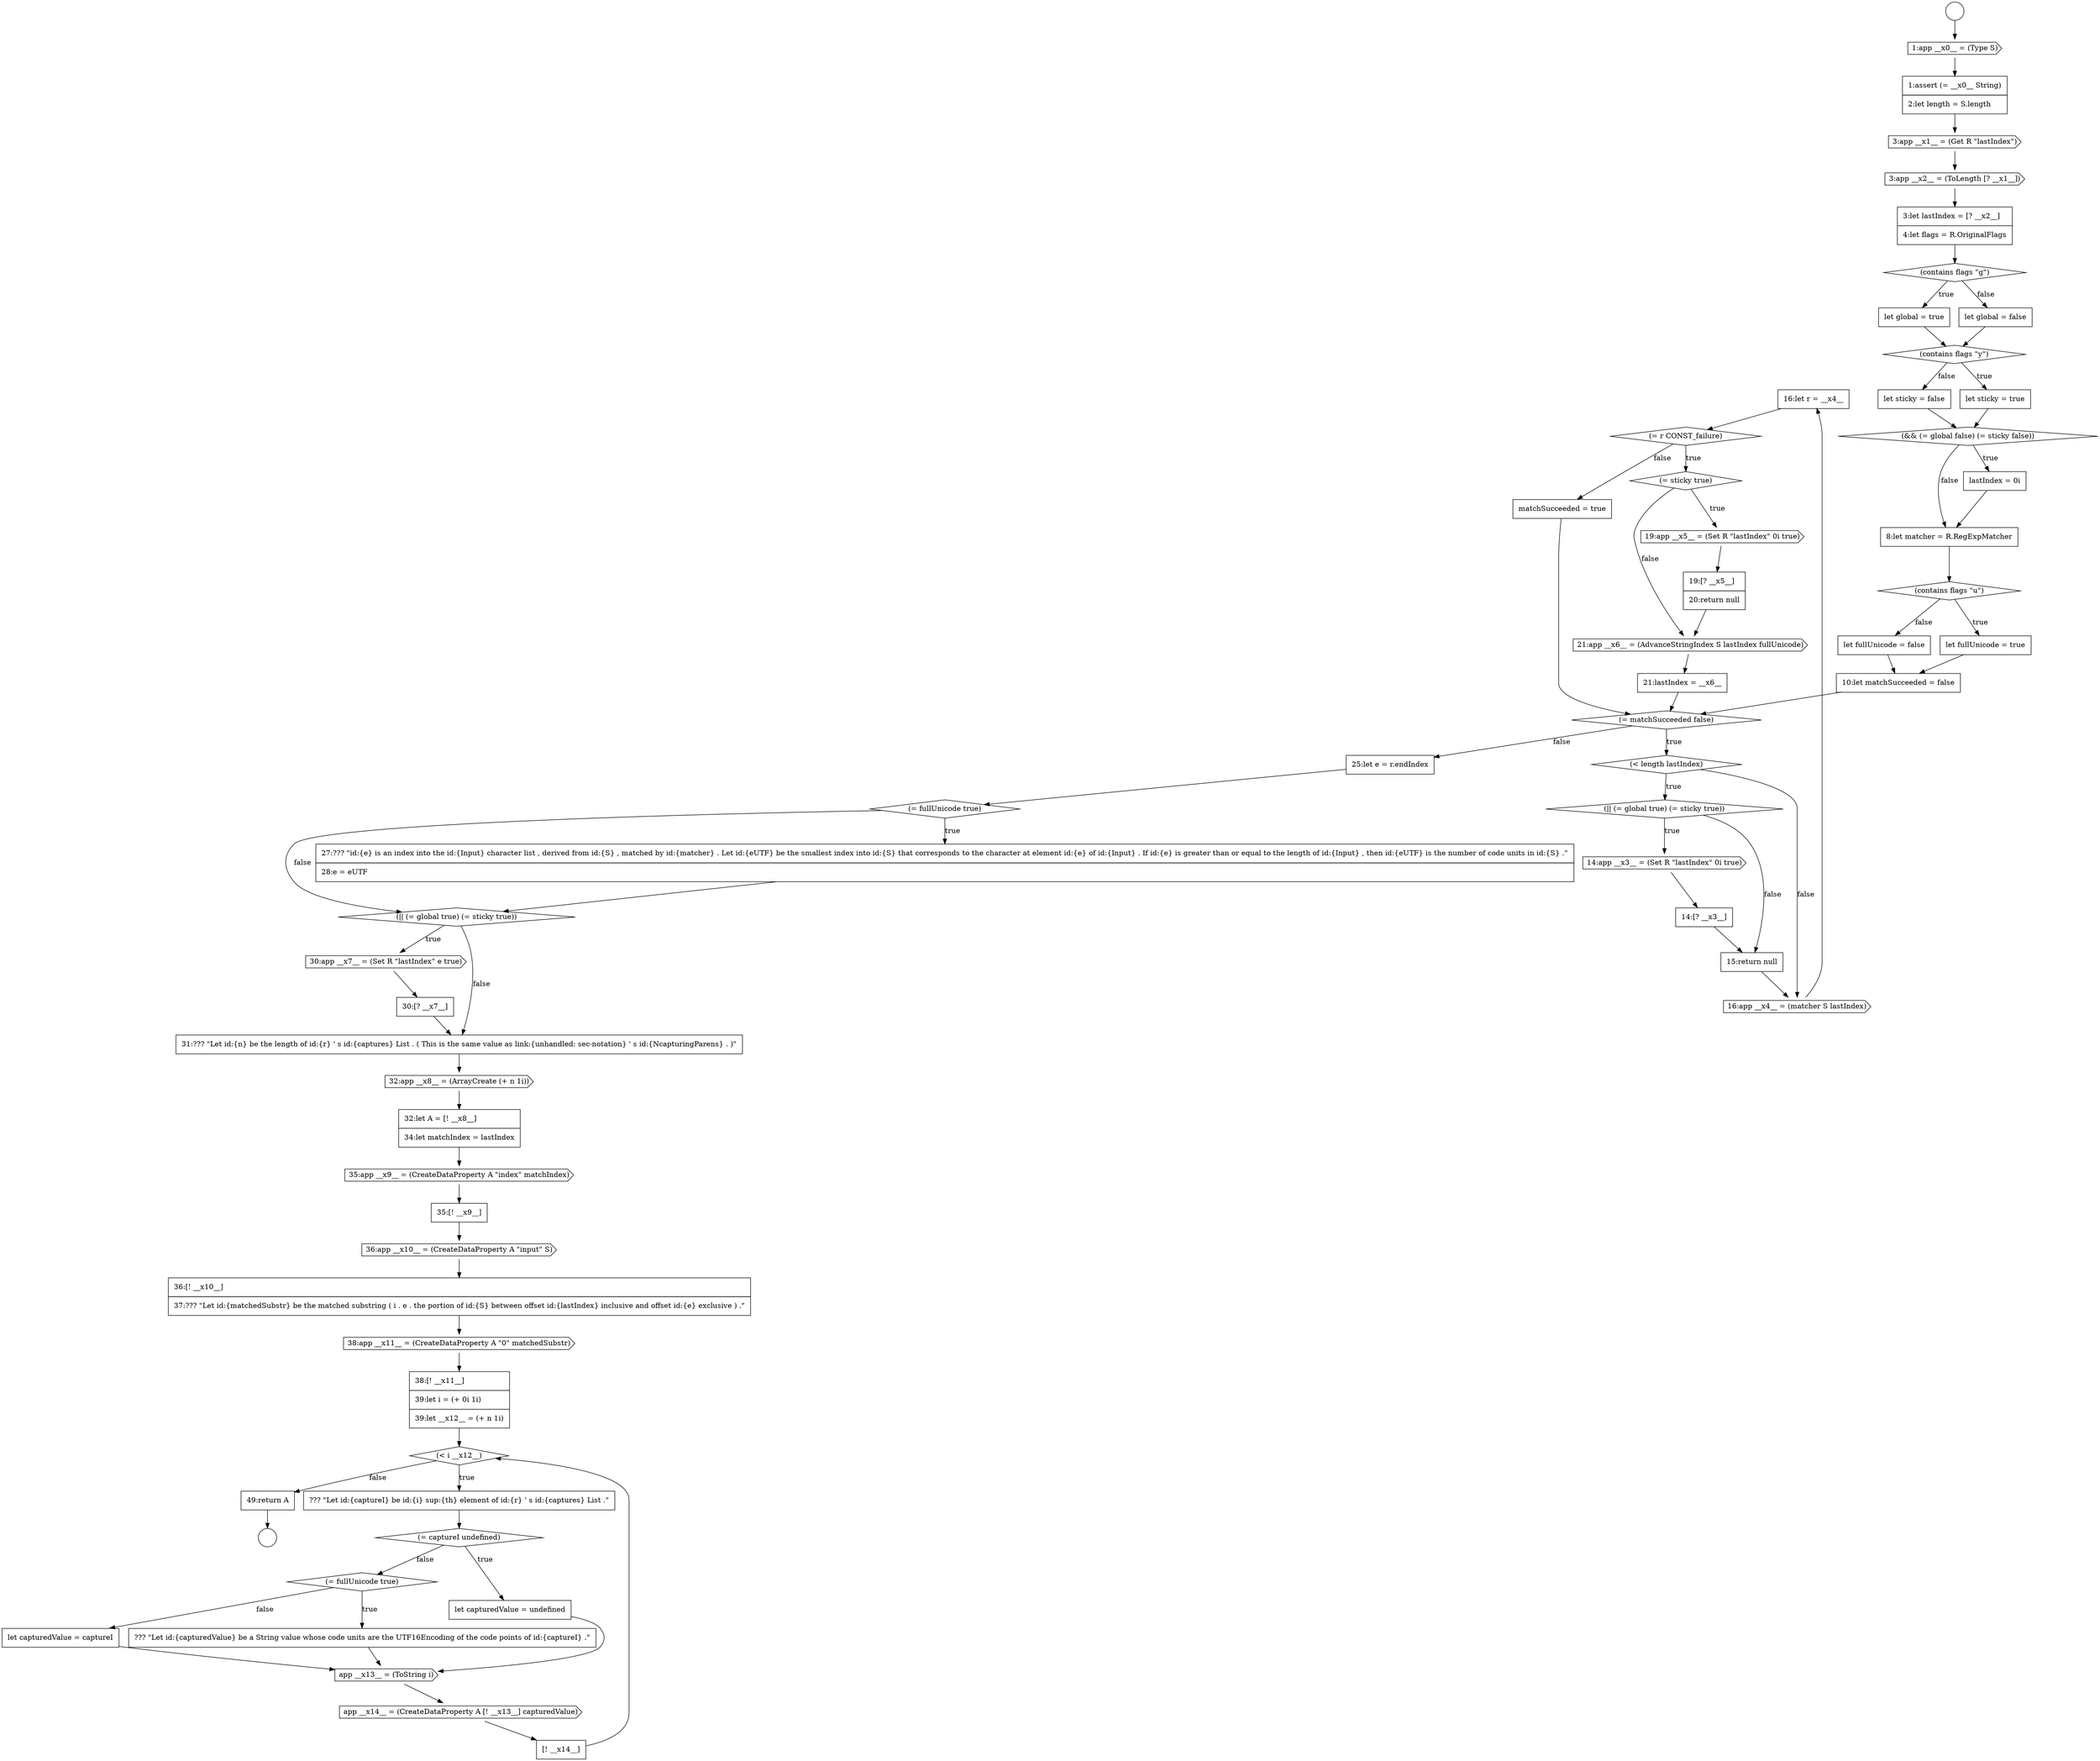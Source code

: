 digraph {
  node13429 [shape=none, margin=0, label=<<font color="black">
    <table border="0" cellborder="1" cellspacing="0" cellpadding="10">
      <tr><td align="left">16:let r = __x4__</td></tr>
    </table>
  </font>> color="black" fillcolor="white" style=filled]
  node13456 [shape=diamond, label=<<font color="black">(= fullUnicode true)</font>> color="black" fillcolor="white" style=filled]
  node13420 [shape=none, margin=0, label=<<font color="black">
    <table border="0" cellborder="1" cellspacing="0" cellpadding="10">
      <tr><td align="left">let fullUnicode = false</td></tr>
    </table>
  </font>> color="black" fillcolor="white" style=filled]
  node13458 [shape=none, margin=0, label=<<font color="black">
    <table border="0" cellborder="1" cellspacing="0" cellpadding="10">
      <tr><td align="left">let capturedValue = captureI</td></tr>
    </table>
  </font>> color="black" fillcolor="white" style=filled]
  node13434 [shape=cds, label=<<font color="black">21:app __x6__ = (AdvanceStringIndex S lastIndex fullUnicode)</font>> color="black" fillcolor="white" style=filled]
  node13418 [shape=diamond, label=<<font color="black">(contains flags &quot;u&quot;)</font>> color="black" fillcolor="white" style=filled]
  node13403 [shape=circle label=" " color="black" fillcolor="white" style=filled]
  node13441 [shape=cds, label=<<font color="black">30:app __x7__ = (Set R &quot;lastIndex&quot; e true)</font>> color="black" fillcolor="white" style=filled]
  node13432 [shape=cds, label=<<font color="black">19:app __x5__ = (Set R &quot;lastIndex&quot; 0i true)</font>> color="black" fillcolor="white" style=filled]
  node13449 [shape=none, margin=0, label=<<font color="black">
    <table border="0" cellborder="1" cellspacing="0" cellpadding="10">
      <tr><td align="left">36:[! __x10__]</td></tr>
      <tr><td align="left">37:??? &quot;Let id:{matchedSubstr} be the matched substring ( i . e . the portion of id:{S} between offset id:{lastIndex} inclusive and offset id:{e} exclusive ) .&quot;</td></tr>
    </table>
  </font>> color="black" fillcolor="white" style=filled]
  node13402 [shape=circle label=" " color="black" fillcolor="white" style=filled]
  node13410 [shape=none, margin=0, label=<<font color="black">
    <table border="0" cellborder="1" cellspacing="0" cellpadding="10">
      <tr><td align="left">let global = true</td></tr>
    </table>
  </font>> color="black" fillcolor="white" style=filled]
  node13405 [shape=none, margin=0, label=<<font color="black">
    <table border="0" cellborder="1" cellspacing="0" cellpadding="10">
      <tr><td align="left">1:assert (= __x0__ String)</td></tr>
      <tr><td align="left">2:let length = S.length</td></tr>
    </table>
  </font>> color="black" fillcolor="white" style=filled]
  node13462 [shape=none, margin=0, label=<<font color="black">
    <table border="0" cellborder="1" cellspacing="0" cellpadding="10">
      <tr><td align="left">49:return A</td></tr>
    </table>
  </font>> color="black" fillcolor="white" style=filled]
  node13437 [shape=none, margin=0, label=<<font color="black">
    <table border="0" cellborder="1" cellspacing="0" cellpadding="10">
      <tr><td align="left">25:let e = r.endIndex</td></tr>
    </table>
  </font>> color="black" fillcolor="white" style=filled]
  node13424 [shape=diamond, label=<<font color="black">(|| (= global true) (= sticky true))</font>> color="black" fillcolor="white" style=filled]
  node13442 [shape=none, margin=0, label=<<font color="black">
    <table border="0" cellborder="1" cellspacing="0" cellpadding="10">
      <tr><td align="left">30:[? __x7__]</td></tr>
    </table>
  </font>> color="black" fillcolor="white" style=filled]
  node13457 [shape=none, margin=0, label=<<font color="black">
    <table border="0" cellborder="1" cellspacing="0" cellpadding="10">
      <tr><td align="left">??? &quot;Let id:{capturedValue} be a String value whose code units are the UTF16Encoding of the code points of id:{captureI} .&quot;</td></tr>
    </table>
  </font>> color="black" fillcolor="white" style=filled]
  node13452 [shape=diamond, label=<<font color="black">(&lt; i __x12__)</font>> color="black" fillcolor="white" style=filled]
  node13447 [shape=none, margin=0, label=<<font color="black">
    <table border="0" cellborder="1" cellspacing="0" cellpadding="10">
      <tr><td align="left">35:[! __x9__]</td></tr>
    </table>
  </font>> color="black" fillcolor="white" style=filled]
  node13425 [shape=cds, label=<<font color="black">14:app __x3__ = (Set R &quot;lastIndex&quot; 0i true)</font>> color="black" fillcolor="white" style=filled]
  node13414 [shape=none, margin=0, label=<<font color="black">
    <table border="0" cellborder="1" cellspacing="0" cellpadding="10">
      <tr><td align="left">let sticky = false</td></tr>
    </table>
  </font>> color="black" fillcolor="white" style=filled]
  node13440 [shape=diamond, label=<<font color="black">(|| (= global true) (= sticky true))</font>> color="black" fillcolor="white" style=filled]
  node13408 [shape=none, margin=0, label=<<font color="black">
    <table border="0" cellborder="1" cellspacing="0" cellpadding="10">
      <tr><td align="left">3:let lastIndex = [? __x2__]</td></tr>
      <tr><td align="left">4:let flags = R.OriginalFlags</td></tr>
    </table>
  </font>> color="black" fillcolor="white" style=filled]
  node13426 [shape=none, margin=0, label=<<font color="black">
    <table border="0" cellborder="1" cellspacing="0" cellpadding="10">
      <tr><td align="left">14:[? __x3__]</td></tr>
    </table>
  </font>> color="black" fillcolor="white" style=filled]
  node13448 [shape=cds, label=<<font color="black">36:app __x10__ = (CreateDataProperty A &quot;input&quot; S)</font>> color="black" fillcolor="white" style=filled]
  node13423 [shape=diamond, label=<<font color="black">(&lt; length lastIndex)</font>> color="black" fillcolor="white" style=filled]
  node13443 [shape=none, margin=0, label=<<font color="black">
    <table border="0" cellborder="1" cellspacing="0" cellpadding="10">
      <tr><td align="left">31:??? &quot;Let id:{n} be the length of id:{r} ' s id:{captures} List . ( This is the same value as link:{unhandled: sec-notation} ' s id:{NcapturingParens} . )&quot;</td></tr>
    </table>
  </font>> color="black" fillcolor="white" style=filled]
  node13433 [shape=none, margin=0, label=<<font color="black">
    <table border="0" cellborder="1" cellspacing="0" cellpadding="10">
      <tr><td align="left">19:[? __x5__]</td></tr>
      <tr><td align="left">20:return null</td></tr>
    </table>
  </font>> color="black" fillcolor="white" style=filled]
  node13411 [shape=none, margin=0, label=<<font color="black">
    <table border="0" cellborder="1" cellspacing="0" cellpadding="10">
      <tr><td align="left">let global = false</td></tr>
    </table>
  </font>> color="black" fillcolor="white" style=filled]
  node13415 [shape=diamond, label=<<font color="black">(&amp;&amp; (= global false) (= sticky false))</font>> color="black" fillcolor="white" style=filled]
  node13451 [shape=none, margin=0, label=<<font color="black">
    <table border="0" cellborder="1" cellspacing="0" cellpadding="10">
      <tr><td align="left">38:[! __x11__]</td></tr>
      <tr><td align="left">39:let i = (+ 0i 1i)</td></tr>
      <tr><td align="left">39:let __x12__ = (+ n 1i)</td></tr>
    </table>
  </font>> color="black" fillcolor="white" style=filled]
  node13404 [shape=cds, label=<<font color="black">1:app __x0__ = (Type S)</font>> color="black" fillcolor="white" style=filled]
  node13430 [shape=diamond, label=<<font color="black">(= r CONST_failure)</font>> color="black" fillcolor="white" style=filled]
  node13436 [shape=none, margin=0, label=<<font color="black">
    <table border="0" cellborder="1" cellspacing="0" cellpadding="10">
      <tr><td align="left">matchSucceeded = true</td></tr>
    </table>
  </font>> color="black" fillcolor="white" style=filled]
  node13419 [shape=none, margin=0, label=<<font color="black">
    <table border="0" cellborder="1" cellspacing="0" cellpadding="10">
      <tr><td align="left">let fullUnicode = true</td></tr>
    </table>
  </font>> color="black" fillcolor="white" style=filled]
  node13444 [shape=cds, label=<<font color="black">32:app __x8__ = (ArrayCreate (+ n 1i))</font>> color="black" fillcolor="white" style=filled]
  node13455 [shape=none, margin=0, label=<<font color="black">
    <table border="0" cellborder="1" cellspacing="0" cellpadding="10">
      <tr><td align="left">let capturedValue = undefined</td></tr>
    </table>
  </font>> color="black" fillcolor="white" style=filled]
  node13439 [shape=none, margin=0, label=<<font color="black">
    <table border="0" cellborder="1" cellspacing="0" cellpadding="10">
      <tr><td align="left">27:??? &quot;id:{e} is an index into the id:{Input} character list , derived from id:{S} , matched by id:{matcher} . Let id:{eUTF} be the smallest index into id:{S} that corresponds to the character at element id:{e} of id:{Input} . If id:{e} is greater than or equal to the length of id:{Input} , then id:{eUTF} is the number of code units in id:{S} .&quot;</td></tr>
      <tr><td align="left">28:e = eUTF</td></tr>
    </table>
  </font>> color="black" fillcolor="white" style=filled]
  node13445 [shape=none, margin=0, label=<<font color="black">
    <table border="0" cellborder="1" cellspacing="0" cellpadding="10">
      <tr><td align="left">32:let A = [! __x8__]</td></tr>
      <tr><td align="left">34:let matchIndex = lastIndex</td></tr>
    </table>
  </font>> color="black" fillcolor="white" style=filled]
  node13459 [shape=cds, label=<<font color="black">app __x13__ = (ToString i)</font>> color="black" fillcolor="white" style=filled]
  node13407 [shape=cds, label=<<font color="black">3:app __x2__ = (ToLength [? __x1__])</font>> color="black" fillcolor="white" style=filled]
  node13417 [shape=none, margin=0, label=<<font color="black">
    <table border="0" cellborder="1" cellspacing="0" cellpadding="10">
      <tr><td align="left">8:let matcher = R.RegExpMatcher</td></tr>
    </table>
  </font>> color="black" fillcolor="white" style=filled]
  node13422 [shape=diamond, label=<<font color="black">(= matchSucceeded false)</font>> color="black" fillcolor="white" style=filled]
  node13427 [shape=none, margin=0, label=<<font color="black">
    <table border="0" cellborder="1" cellspacing="0" cellpadding="10">
      <tr><td align="left">15:return null</td></tr>
    </table>
  </font>> color="black" fillcolor="white" style=filled]
  node13412 [shape=diamond, label=<<font color="black">(contains flags &quot;y&quot;)</font>> color="black" fillcolor="white" style=filled]
  node13416 [shape=none, margin=0, label=<<font color="black">
    <table border="0" cellborder="1" cellspacing="0" cellpadding="10">
      <tr><td align="left">lastIndex = 0i</td></tr>
    </table>
  </font>> color="black" fillcolor="white" style=filled]
  node13431 [shape=diamond, label=<<font color="black">(= sticky true)</font>> color="black" fillcolor="white" style=filled]
  node13454 [shape=diamond, label=<<font color="black">(= captureI undefined)</font>> color="black" fillcolor="white" style=filled]
  node13450 [shape=cds, label=<<font color="black">38:app __x11__ = (CreateDataProperty A &quot;0&quot; matchedSubstr)</font>> color="black" fillcolor="white" style=filled]
  node13435 [shape=none, margin=0, label=<<font color="black">
    <table border="0" cellborder="1" cellspacing="0" cellpadding="10">
      <tr><td align="left">21:lastIndex = __x6__</td></tr>
    </table>
  </font>> color="black" fillcolor="white" style=filled]
  node13461 [shape=none, margin=0, label=<<font color="black">
    <table border="0" cellborder="1" cellspacing="0" cellpadding="10">
      <tr><td align="left">[! __x14__]</td></tr>
    </table>
  </font>> color="black" fillcolor="white" style=filled]
  node13460 [shape=cds, label=<<font color="black">app __x14__ = (CreateDataProperty A [! __x13__] capturedValue)</font>> color="black" fillcolor="white" style=filled]
  node13421 [shape=none, margin=0, label=<<font color="black">
    <table border="0" cellborder="1" cellspacing="0" cellpadding="10">
      <tr><td align="left">10:let matchSucceeded = false</td></tr>
    </table>
  </font>> color="black" fillcolor="white" style=filled]
  node13446 [shape=cds, label=<<font color="black">35:app __x9__ = (CreateDataProperty A &quot;index&quot; matchIndex)</font>> color="black" fillcolor="white" style=filled]
  node13406 [shape=cds, label=<<font color="black">3:app __x1__ = (Get R &quot;lastIndex&quot;)</font>> color="black" fillcolor="white" style=filled]
  node13409 [shape=diamond, label=<<font color="black">(contains flags &quot;g&quot;)</font>> color="black" fillcolor="white" style=filled]
  node13438 [shape=diamond, label=<<font color="black">(= fullUnicode true)</font>> color="black" fillcolor="white" style=filled]
  node13428 [shape=cds, label=<<font color="black">16:app __x4__ = (matcher S lastIndex)</font>> color="black" fillcolor="white" style=filled]
  node13413 [shape=none, margin=0, label=<<font color="black">
    <table border="0" cellborder="1" cellspacing="0" cellpadding="10">
      <tr><td align="left">let sticky = true</td></tr>
    </table>
  </font>> color="black" fillcolor="white" style=filled]
  node13453 [shape=none, margin=0, label=<<font color="black">
    <table border="0" cellborder="1" cellspacing="0" cellpadding="10">
      <tr><td align="left">??? &quot;Let id:{captureI} be id:{i} sup:{th} element of id:{r} ' s id:{captures} List .&quot;</td></tr>
    </table>
  </font>> color="black" fillcolor="white" style=filled]
  node13440 -> node13441 [label=<<font color="black">true</font>> color="black"]
  node13440 -> node13443 [label=<<font color="black">false</font>> color="black"]
  node13442 -> node13443 [ color="black"]
  node13455 -> node13459 [ color="black"]
  node13445 -> node13446 [ color="black"]
  node13443 -> node13444 [ color="black"]
  node13461 -> node13452 [ color="black"]
  node13431 -> node13432 [label=<<font color="black">true</font>> color="black"]
  node13431 -> node13434 [label=<<font color="black">false</font>> color="black"]
  node13446 -> node13447 [ color="black"]
  node13405 -> node13406 [ color="black"]
  node13422 -> node13423 [label=<<font color="black">true</font>> color="black"]
  node13422 -> node13437 [label=<<font color="black">false</font>> color="black"]
  node13425 -> node13426 [ color="black"]
  node13426 -> node13427 [ color="black"]
  node13454 -> node13455 [label=<<font color="black">true</font>> color="black"]
  node13454 -> node13456 [label=<<font color="black">false</font>> color="black"]
  node13437 -> node13438 [ color="black"]
  node13434 -> node13435 [ color="black"]
  node13453 -> node13454 [ color="black"]
  node13428 -> node13429 [ color="black"]
  node13439 -> node13440 [ color="black"]
  node13404 -> node13405 [ color="black"]
  node13412 -> node13413 [label=<<font color="black">true</font>> color="black"]
  node13412 -> node13414 [label=<<font color="black">false</font>> color="black"]
  node13449 -> node13450 [ color="black"]
  node13408 -> node13409 [ color="black"]
  node13411 -> node13412 [ color="black"]
  node13419 -> node13421 [ color="black"]
  node13459 -> node13460 [ color="black"]
  node13416 -> node13417 [ color="black"]
  node13444 -> node13445 [ color="black"]
  node13418 -> node13419 [label=<<font color="black">true</font>> color="black"]
  node13418 -> node13420 [label=<<font color="black">false</font>> color="black"]
  node13413 -> node13415 [ color="black"]
  node13452 -> node13453 [label=<<font color="black">true</font>> color="black"]
  node13452 -> node13462 [label=<<font color="black">false</font>> color="black"]
  node13460 -> node13461 [ color="black"]
  node13462 -> node13403 [ color="black"]
  node13438 -> node13439 [label=<<font color="black">true</font>> color="black"]
  node13438 -> node13440 [label=<<font color="black">false</font>> color="black"]
  node13421 -> node13422 [ color="black"]
  node13457 -> node13459 [ color="black"]
  node13458 -> node13459 [ color="black"]
  node13423 -> node13424 [label=<<font color="black">true</font>> color="black"]
  node13423 -> node13428 [label=<<font color="black">false</font>> color="black"]
  node13433 -> node13434 [ color="black"]
  node13409 -> node13410 [label=<<font color="black">true</font>> color="black"]
  node13409 -> node13411 [label=<<font color="black">false</font>> color="black"]
  node13451 -> node13452 [ color="black"]
  node13441 -> node13442 [ color="black"]
  node13456 -> node13457 [label=<<font color="black">true</font>> color="black"]
  node13456 -> node13458 [label=<<font color="black">false</font>> color="black"]
  node13435 -> node13422 [ color="black"]
  node13429 -> node13430 [ color="black"]
  node13450 -> node13451 [ color="black"]
  node13417 -> node13418 [ color="black"]
  node13420 -> node13421 [ color="black"]
  node13447 -> node13448 [ color="black"]
  node13402 -> node13404 [ color="black"]
  node13430 -> node13431 [label=<<font color="black">true</font>> color="black"]
  node13430 -> node13436 [label=<<font color="black">false</font>> color="black"]
  node13432 -> node13433 [ color="black"]
  node13414 -> node13415 [ color="black"]
  node13406 -> node13407 [ color="black"]
  node13448 -> node13449 [ color="black"]
  node13427 -> node13428 [ color="black"]
  node13410 -> node13412 [ color="black"]
  node13415 -> node13416 [label=<<font color="black">true</font>> color="black"]
  node13415 -> node13417 [label=<<font color="black">false</font>> color="black"]
  node13407 -> node13408 [ color="black"]
  node13436 -> node13422 [ color="black"]
  node13424 -> node13425 [label=<<font color="black">true</font>> color="black"]
  node13424 -> node13427 [label=<<font color="black">false</font>> color="black"]
}
